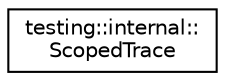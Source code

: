 digraph "Graphical Class Hierarchy"
{
  edge [fontname="Helvetica",fontsize="10",labelfontname="Helvetica",labelfontsize="10"];
  node [fontname="Helvetica",fontsize="10",shape=record];
  rankdir="LR";
  Node1 [label="testing::internal::\lScopedTrace",height=0.2,width=0.4,color="black", fillcolor="white", style="filled",URL="$classtesting_1_1internal_1_1_scoped_trace.html"];
}
